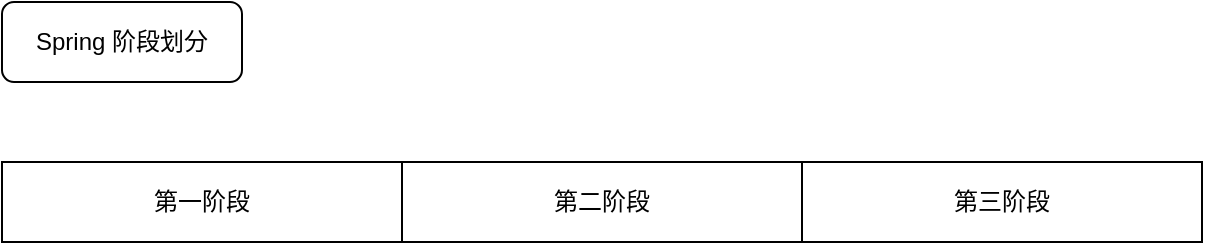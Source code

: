 <mxfile version="28.2.0">
  <diagram name="第 1 页" id="ZmwT_X2YFcdZnKuKyjx4">
    <mxGraphModel dx="1213" dy="730" grid="1" gridSize="10" guides="1" tooltips="1" connect="1" arrows="1" fold="1" page="1" pageScale="1" pageWidth="827" pageHeight="1169" math="0" shadow="0">
      <root>
        <mxCell id="0" />
        <mxCell id="1" parent="0" />
        <mxCell id="9y2OMBUPptEPePD41EP_-1" value="Spring 阶段划分" style="rounded=1;whiteSpace=wrap;html=1;" vertex="1" parent="1">
          <mxGeometry x="40" y="40" width="120" height="40" as="geometry" />
        </mxCell>
        <mxCell id="9y2OMBUPptEPePD41EP_-2" value="第一阶段" style="rounded=0;whiteSpace=wrap;html=1;" vertex="1" parent="1">
          <mxGeometry x="40" y="120" width="200" height="40" as="geometry" />
        </mxCell>
        <mxCell id="9y2OMBUPptEPePD41EP_-3" value="第二阶段" style="rounded=0;whiteSpace=wrap;html=1;" vertex="1" parent="1">
          <mxGeometry x="240" y="120" width="200" height="40" as="geometry" />
        </mxCell>
        <mxCell id="9y2OMBUPptEPePD41EP_-4" value="第三阶段" style="rounded=0;whiteSpace=wrap;html=1;" vertex="1" parent="1">
          <mxGeometry x="440" y="120" width="200" height="40" as="geometry" />
        </mxCell>
      </root>
    </mxGraphModel>
  </diagram>
</mxfile>
